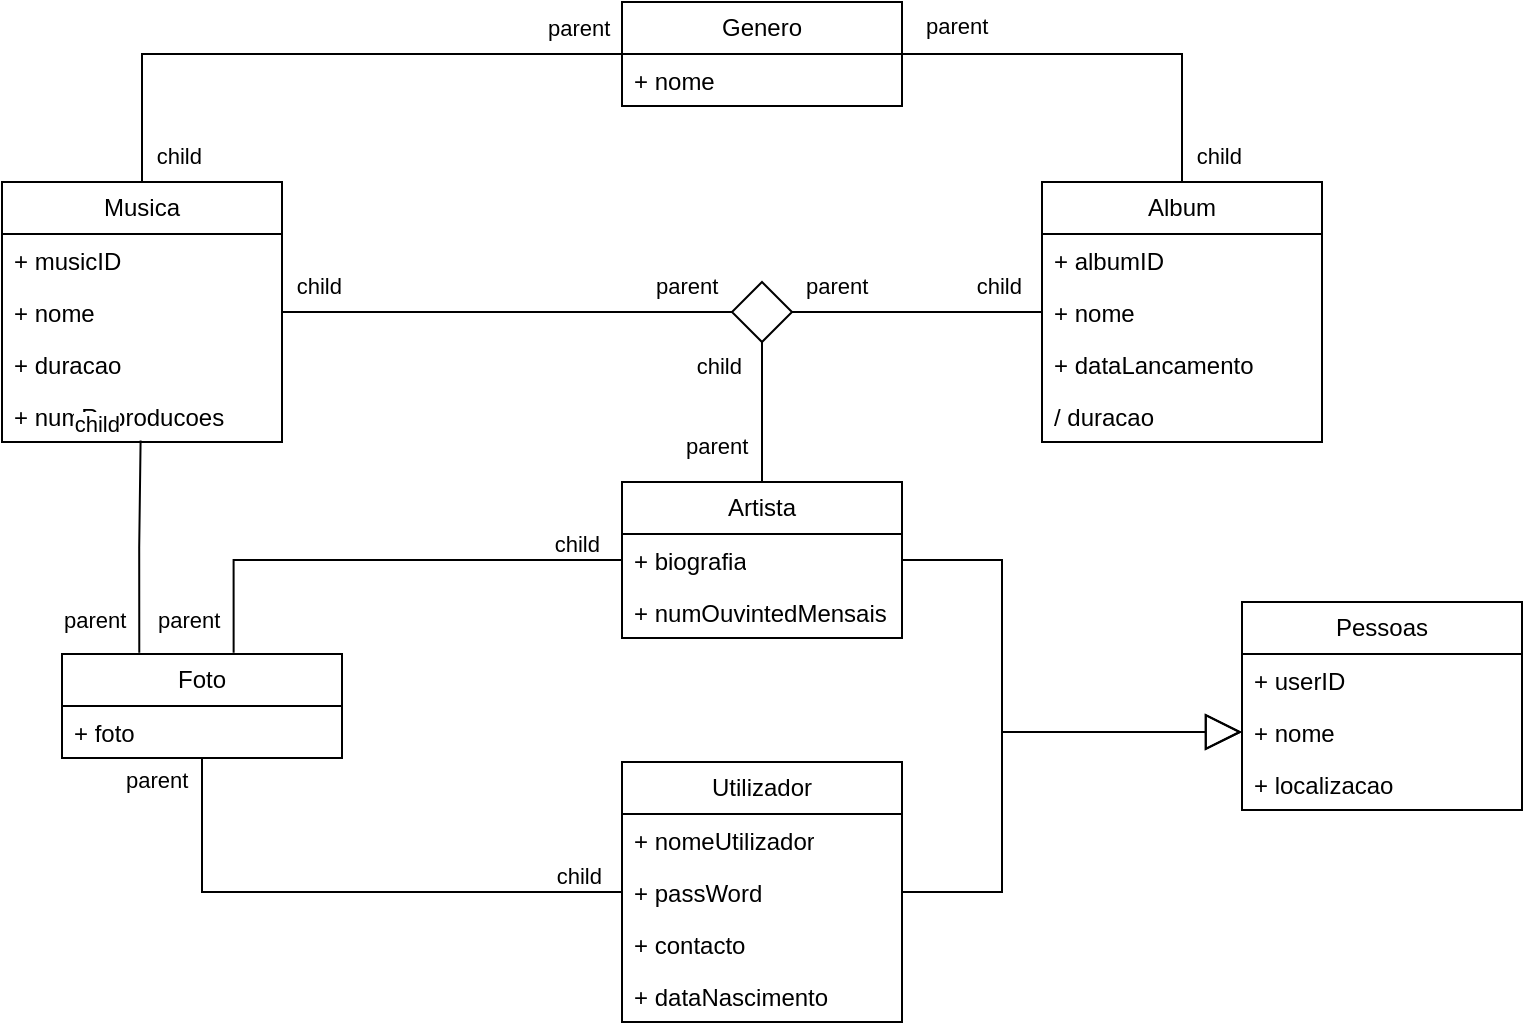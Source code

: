 <mxfile version="24.7.17">
  <diagram name="Page-1" id="JNxZQq6QSESMFC3WA3kJ">
    <mxGraphModel dx="1515" dy="440" grid="1" gridSize="10" guides="1" tooltips="1" connect="1" arrows="1" fold="1" page="1" pageScale="1" pageWidth="850" pageHeight="1100" math="0" shadow="0">
      <root>
        <mxCell id="0" />
        <mxCell id="1" parent="0" />
        <mxCell id="OnMlO-O9Yx9e1WYlPsAH-1" value="Pessoas" style="swimlane;fontStyle=0;childLayout=stackLayout;horizontal=1;startSize=26;fillColor=none;horizontalStack=0;resizeParent=1;resizeParentMax=0;resizeLast=0;collapsible=1;marginBottom=0;whiteSpace=wrap;html=1;" vertex="1" parent="1">
          <mxGeometry x="220" y="380" width="140" height="104" as="geometry">
            <mxRectangle x="80" y="80" width="90" height="30" as="alternateBounds" />
          </mxGeometry>
        </mxCell>
        <mxCell id="OnMlO-O9Yx9e1WYlPsAH-2" value="+ userID" style="text;strokeColor=none;fillColor=none;align=left;verticalAlign=top;spacingLeft=4;spacingRight=4;overflow=hidden;rotatable=0;points=[[0,0.5],[1,0.5]];portConstraint=eastwest;whiteSpace=wrap;html=1;" vertex="1" parent="OnMlO-O9Yx9e1WYlPsAH-1">
          <mxGeometry y="26" width="140" height="26" as="geometry" />
        </mxCell>
        <mxCell id="OnMlO-O9Yx9e1WYlPsAH-3" value="+ nome" style="text;strokeColor=none;fillColor=none;align=left;verticalAlign=top;spacingLeft=4;spacingRight=4;overflow=hidden;rotatable=0;points=[[0,0.5],[1,0.5]];portConstraint=eastwest;whiteSpace=wrap;html=1;" vertex="1" parent="OnMlO-O9Yx9e1WYlPsAH-1">
          <mxGeometry y="52" width="140" height="26" as="geometry" />
        </mxCell>
        <mxCell id="OnMlO-O9Yx9e1WYlPsAH-4" value="+ localizacao" style="text;strokeColor=none;fillColor=none;align=left;verticalAlign=top;spacingLeft=4;spacingRight=4;overflow=hidden;rotatable=0;points=[[0,0.5],[1,0.5]];portConstraint=eastwest;whiteSpace=wrap;html=1;" vertex="1" parent="OnMlO-O9Yx9e1WYlPsAH-1">
          <mxGeometry y="78" width="140" height="26" as="geometry" />
        </mxCell>
        <mxCell id="OnMlO-O9Yx9e1WYlPsAH-7" value="Artista" style="swimlane;fontStyle=0;childLayout=stackLayout;horizontal=1;startSize=26;fillColor=none;horizontalStack=0;resizeParent=1;resizeParentMax=0;resizeLast=0;collapsible=1;marginBottom=0;whiteSpace=wrap;html=1;" vertex="1" parent="1">
          <mxGeometry x="-90" y="320" width="140" height="78" as="geometry" />
        </mxCell>
        <mxCell id="OnMlO-O9Yx9e1WYlPsAH-8" value="+ biografia" style="text;strokeColor=none;fillColor=none;align=left;verticalAlign=top;spacingLeft=4;spacingRight=4;overflow=hidden;rotatable=0;points=[[0,0.5],[1,0.5]];portConstraint=eastwest;whiteSpace=wrap;html=1;" vertex="1" parent="OnMlO-O9Yx9e1WYlPsAH-7">
          <mxGeometry y="26" width="140" height="26" as="geometry" />
        </mxCell>
        <mxCell id="OnMlO-O9Yx9e1WYlPsAH-9" value="+ numOuvintedMensais" style="text;strokeColor=none;fillColor=none;align=left;verticalAlign=top;spacingLeft=4;spacingRight=4;overflow=hidden;rotatable=0;points=[[0,0.5],[1,0.5]];portConstraint=eastwest;whiteSpace=wrap;html=1;" vertex="1" parent="OnMlO-O9Yx9e1WYlPsAH-7">
          <mxGeometry y="52" width="140" height="26" as="geometry" />
        </mxCell>
        <mxCell id="OnMlO-O9Yx9e1WYlPsAH-11" value="Utilizador" style="swimlane;fontStyle=0;childLayout=stackLayout;horizontal=1;startSize=26;fillColor=none;horizontalStack=0;resizeParent=1;resizeParentMax=0;resizeLast=0;collapsible=1;marginBottom=0;whiteSpace=wrap;html=1;" vertex="1" parent="1">
          <mxGeometry x="-90" y="460" width="140" height="130" as="geometry" />
        </mxCell>
        <mxCell id="OnMlO-O9Yx9e1WYlPsAH-12" value="+ nomeUtilizador" style="text;strokeColor=none;fillColor=none;align=left;verticalAlign=top;spacingLeft=4;spacingRight=4;overflow=hidden;rotatable=0;points=[[0,0.5],[1,0.5]];portConstraint=eastwest;whiteSpace=wrap;html=1;" vertex="1" parent="OnMlO-O9Yx9e1WYlPsAH-11">
          <mxGeometry y="26" width="140" height="26" as="geometry" />
        </mxCell>
        <mxCell id="OnMlO-O9Yx9e1WYlPsAH-13" value="+ passWord" style="text;strokeColor=none;fillColor=none;align=left;verticalAlign=top;spacingLeft=4;spacingRight=4;overflow=hidden;rotatable=0;points=[[0,0.5],[1,0.5]];portConstraint=eastwest;whiteSpace=wrap;html=1;" vertex="1" parent="OnMlO-O9Yx9e1WYlPsAH-11">
          <mxGeometry y="52" width="140" height="26" as="geometry" />
        </mxCell>
        <mxCell id="OnMlO-O9Yx9e1WYlPsAH-14" value="+ contacto" style="text;strokeColor=none;fillColor=none;align=left;verticalAlign=top;spacingLeft=4;spacingRight=4;overflow=hidden;rotatable=0;points=[[0,0.5],[1,0.5]];portConstraint=eastwest;whiteSpace=wrap;html=1;" vertex="1" parent="OnMlO-O9Yx9e1WYlPsAH-11">
          <mxGeometry y="78" width="140" height="26" as="geometry" />
        </mxCell>
        <mxCell id="OnMlO-O9Yx9e1WYlPsAH-15" value="+ dataNascimento" style="text;strokeColor=none;fillColor=none;align=left;verticalAlign=top;spacingLeft=4;spacingRight=4;overflow=hidden;rotatable=0;points=[[0,0.5],[1,0.5]];portConstraint=eastwest;whiteSpace=wrap;html=1;" vertex="1" parent="OnMlO-O9Yx9e1WYlPsAH-11">
          <mxGeometry y="104" width="140" height="26" as="geometry" />
        </mxCell>
        <mxCell id="OnMlO-O9Yx9e1WYlPsAH-23" value="" style="endArrow=block;endSize=16;endFill=0;html=1;rounded=0;entryX=0;entryY=0.5;entryDx=0;entryDy=0;exitX=1;exitY=0.5;exitDx=0;exitDy=0;" edge="1" parent="1" source="OnMlO-O9Yx9e1WYlPsAH-8" target="OnMlO-O9Yx9e1WYlPsAH-3">
          <mxGeometry width="160" relative="1" as="geometry">
            <mxPoint x="60" y="580" as="sourcePoint" />
            <mxPoint x="220" y="580" as="targetPoint" />
            <Array as="points">
              <mxPoint x="100" y="359" />
              <mxPoint x="100" y="445" />
            </Array>
          </mxGeometry>
        </mxCell>
        <mxCell id="OnMlO-O9Yx9e1WYlPsAH-24" value="" style="endArrow=block;endSize=16;endFill=0;html=1;rounded=0;exitX=1;exitY=0.5;exitDx=0;exitDy=0;entryX=0;entryY=0.5;entryDx=0;entryDy=0;" edge="1" parent="1" source="OnMlO-O9Yx9e1WYlPsAH-13" target="OnMlO-O9Yx9e1WYlPsAH-3">
          <mxGeometry width="160" relative="1" as="geometry">
            <mxPoint x="60" y="369" as="sourcePoint" />
            <mxPoint x="160" y="610" as="targetPoint" />
            <Array as="points">
              <mxPoint x="100" y="525" />
              <mxPoint x="100" y="445" />
            </Array>
          </mxGeometry>
        </mxCell>
        <mxCell id="OnMlO-O9Yx9e1WYlPsAH-25" value="Foto" style="swimlane;fontStyle=0;childLayout=stackLayout;horizontal=1;startSize=26;fillColor=none;horizontalStack=0;resizeParent=1;resizeParentMax=0;resizeLast=0;collapsible=1;marginBottom=0;whiteSpace=wrap;html=1;" vertex="1" parent="1">
          <mxGeometry x="-370" y="406" width="140" height="52" as="geometry" />
        </mxCell>
        <mxCell id="OnMlO-O9Yx9e1WYlPsAH-26" value="+ foto" style="text;strokeColor=none;fillColor=none;align=left;verticalAlign=top;spacingLeft=4;spacingRight=4;overflow=hidden;rotatable=0;points=[[0,0.5],[1,0.5]];portConstraint=eastwest;whiteSpace=wrap;html=1;" vertex="1" parent="OnMlO-O9Yx9e1WYlPsAH-25">
          <mxGeometry y="26" width="140" height="26" as="geometry" />
        </mxCell>
        <mxCell id="OnMlO-O9Yx9e1WYlPsAH-33" value="" style="endArrow=none;html=1;edgeStyle=orthogonalEdgeStyle;rounded=0;entryX=0;entryY=0.5;entryDx=0;entryDy=0;exitX=0.613;exitY=-0.012;exitDx=0;exitDy=0;exitPerimeter=0;" edge="1" parent="1" source="OnMlO-O9Yx9e1WYlPsAH-25" target="OnMlO-O9Yx9e1WYlPsAH-8">
          <mxGeometry relative="1" as="geometry">
            <mxPoint x="-290" y="380" as="sourcePoint" />
            <mxPoint x="-130" y="358.76" as="targetPoint" />
          </mxGeometry>
        </mxCell>
        <mxCell id="OnMlO-O9Yx9e1WYlPsAH-34" value="parent" style="edgeLabel;resizable=0;html=1;align=left;verticalAlign=bottom;" connectable="0" vertex="1" parent="OnMlO-O9Yx9e1WYlPsAH-33">
          <mxGeometry x="-1" relative="1" as="geometry">
            <mxPoint x="-40" y="-8" as="offset" />
          </mxGeometry>
        </mxCell>
        <mxCell id="OnMlO-O9Yx9e1WYlPsAH-35" value="child" style="edgeLabel;resizable=0;html=1;align=right;verticalAlign=bottom;" connectable="0" vertex="1" parent="OnMlO-O9Yx9e1WYlPsAH-33">
          <mxGeometry x="1" relative="1" as="geometry">
            <mxPoint x="-10" as="offset" />
          </mxGeometry>
        </mxCell>
        <mxCell id="OnMlO-O9Yx9e1WYlPsAH-36" value="" style="endArrow=none;html=1;edgeStyle=orthogonalEdgeStyle;rounded=0;entryX=0;entryY=0.5;entryDx=0;entryDy=0;exitX=0.5;exitY=1;exitDx=0;exitDy=0;" edge="1" parent="1" source="OnMlO-O9Yx9e1WYlPsAH-25" target="OnMlO-O9Yx9e1WYlPsAH-13">
          <mxGeometry relative="1" as="geometry">
            <mxPoint x="-310" y="539" as="sourcePoint" />
            <mxPoint x="-130" y="500" as="targetPoint" />
          </mxGeometry>
        </mxCell>
        <mxCell id="OnMlO-O9Yx9e1WYlPsAH-37" value="parent" style="edgeLabel;resizable=0;html=1;align=left;verticalAlign=bottom;" connectable="0" vertex="1" parent="OnMlO-O9Yx9e1WYlPsAH-36">
          <mxGeometry x="-1" relative="1" as="geometry">
            <mxPoint x="-40" y="19" as="offset" />
          </mxGeometry>
        </mxCell>
        <mxCell id="OnMlO-O9Yx9e1WYlPsAH-38" value="child" style="edgeLabel;resizable=0;html=1;align=right;verticalAlign=bottom;" connectable="0" vertex="1" parent="OnMlO-O9Yx9e1WYlPsAH-36">
          <mxGeometry x="1" relative="1" as="geometry">
            <mxPoint x="-10" as="offset" />
          </mxGeometry>
        </mxCell>
        <mxCell id="OnMlO-O9Yx9e1WYlPsAH-43" value="" style="rhombus;whiteSpace=wrap;html=1;" vertex="1" parent="1">
          <mxGeometry x="-35" y="220" width="30" height="30" as="geometry" />
        </mxCell>
        <mxCell id="OnMlO-O9Yx9e1WYlPsAH-45" value="" style="endArrow=none;html=1;edgeStyle=orthogonalEdgeStyle;rounded=0;exitX=0.5;exitY=0;exitDx=0;exitDy=0;entryX=0.5;entryY=1;entryDx=0;entryDy=0;" edge="1" parent="1" source="OnMlO-O9Yx9e1WYlPsAH-7" target="OnMlO-O9Yx9e1WYlPsAH-43">
          <mxGeometry relative="1" as="geometry">
            <mxPoint x="-100" y="260" as="sourcePoint" />
            <mxPoint x="60" y="260" as="targetPoint" />
          </mxGeometry>
        </mxCell>
        <mxCell id="OnMlO-O9Yx9e1WYlPsAH-46" value="parent" style="edgeLabel;resizable=0;html=1;align=left;verticalAlign=bottom;" connectable="0" vertex="1" parent="OnMlO-O9Yx9e1WYlPsAH-45">
          <mxGeometry x="-1" relative="1" as="geometry">
            <mxPoint x="-40" y="-10" as="offset" />
          </mxGeometry>
        </mxCell>
        <mxCell id="OnMlO-O9Yx9e1WYlPsAH-47" value="child" style="edgeLabel;resizable=0;html=1;align=right;verticalAlign=bottom;" connectable="0" vertex="1" parent="OnMlO-O9Yx9e1WYlPsAH-45">
          <mxGeometry x="1" relative="1" as="geometry">
            <mxPoint x="-10" y="20" as="offset" />
          </mxGeometry>
        </mxCell>
        <mxCell id="OnMlO-O9Yx9e1WYlPsAH-48" value="Musica" style="swimlane;fontStyle=0;childLayout=stackLayout;horizontal=1;startSize=26;fillColor=none;horizontalStack=0;resizeParent=1;resizeParentMax=0;resizeLast=0;collapsible=1;marginBottom=0;whiteSpace=wrap;html=1;" vertex="1" parent="1">
          <mxGeometry x="-400" y="170" width="140" height="130" as="geometry" />
        </mxCell>
        <mxCell id="OnMlO-O9Yx9e1WYlPsAH-49" value="+ musicID" style="text;strokeColor=none;fillColor=none;align=left;verticalAlign=top;spacingLeft=4;spacingRight=4;overflow=hidden;rotatable=0;points=[[0,0.5],[1,0.5]];portConstraint=eastwest;whiteSpace=wrap;html=1;" vertex="1" parent="OnMlO-O9Yx9e1WYlPsAH-48">
          <mxGeometry y="26" width="140" height="26" as="geometry" />
        </mxCell>
        <mxCell id="OnMlO-O9Yx9e1WYlPsAH-50" value="+ nome" style="text;strokeColor=none;fillColor=none;align=left;verticalAlign=top;spacingLeft=4;spacingRight=4;overflow=hidden;rotatable=0;points=[[0,0.5],[1,0.5]];portConstraint=eastwest;whiteSpace=wrap;html=1;" vertex="1" parent="OnMlO-O9Yx9e1WYlPsAH-48">
          <mxGeometry y="52" width="140" height="26" as="geometry" />
        </mxCell>
        <mxCell id="OnMlO-O9Yx9e1WYlPsAH-51" value="+ duracao" style="text;strokeColor=none;fillColor=none;align=left;verticalAlign=top;spacingLeft=4;spacingRight=4;overflow=hidden;rotatable=0;points=[[0,0.5],[1,0.5]];portConstraint=eastwest;whiteSpace=wrap;html=1;" vertex="1" parent="OnMlO-O9Yx9e1WYlPsAH-48">
          <mxGeometry y="78" width="140" height="26" as="geometry" />
        </mxCell>
        <mxCell id="OnMlO-O9Yx9e1WYlPsAH-56" value="+ numReproducoes" style="text;strokeColor=none;fillColor=none;align=left;verticalAlign=top;spacingLeft=4;spacingRight=4;overflow=hidden;rotatable=0;points=[[0,0.5],[1,0.5]];portConstraint=eastwest;whiteSpace=wrap;html=1;" vertex="1" parent="OnMlO-O9Yx9e1WYlPsAH-48">
          <mxGeometry y="104" width="140" height="26" as="geometry" />
        </mxCell>
        <mxCell id="OnMlO-O9Yx9e1WYlPsAH-52" value="Album" style="swimlane;fontStyle=0;childLayout=stackLayout;horizontal=1;startSize=26;fillColor=none;horizontalStack=0;resizeParent=1;resizeParentMax=0;resizeLast=0;collapsible=1;marginBottom=0;whiteSpace=wrap;html=1;" vertex="1" parent="1">
          <mxGeometry x="120" y="170" width="140" height="130" as="geometry" />
        </mxCell>
        <mxCell id="OnMlO-O9Yx9e1WYlPsAH-53" value="+ albumID" style="text;strokeColor=none;fillColor=none;align=left;verticalAlign=top;spacingLeft=4;spacingRight=4;overflow=hidden;rotatable=0;points=[[0,0.5],[1,0.5]];portConstraint=eastwest;whiteSpace=wrap;html=1;" vertex="1" parent="OnMlO-O9Yx9e1WYlPsAH-52">
          <mxGeometry y="26" width="140" height="26" as="geometry" />
        </mxCell>
        <mxCell id="OnMlO-O9Yx9e1WYlPsAH-54" value="+ nome" style="text;strokeColor=none;fillColor=none;align=left;verticalAlign=top;spacingLeft=4;spacingRight=4;overflow=hidden;rotatable=0;points=[[0,0.5],[1,0.5]];portConstraint=eastwest;whiteSpace=wrap;html=1;" vertex="1" parent="OnMlO-O9Yx9e1WYlPsAH-52">
          <mxGeometry y="52" width="140" height="26" as="geometry" />
        </mxCell>
        <mxCell id="OnMlO-O9Yx9e1WYlPsAH-55" value="+ dataLancamento" style="text;strokeColor=none;fillColor=none;align=left;verticalAlign=top;spacingLeft=4;spacingRight=4;overflow=hidden;rotatable=0;points=[[0,0.5],[1,0.5]];portConstraint=eastwest;whiteSpace=wrap;html=1;" vertex="1" parent="OnMlO-O9Yx9e1WYlPsAH-52">
          <mxGeometry y="78" width="140" height="26" as="geometry" />
        </mxCell>
        <mxCell id="OnMlO-O9Yx9e1WYlPsAH-57" value="/ duracao" style="text;strokeColor=none;fillColor=none;align=left;verticalAlign=top;spacingLeft=4;spacingRight=4;overflow=hidden;rotatable=0;points=[[0,0.5],[1,0.5]];portConstraint=eastwest;whiteSpace=wrap;html=1;" vertex="1" parent="OnMlO-O9Yx9e1WYlPsAH-52">
          <mxGeometry y="104" width="140" height="26" as="geometry" />
        </mxCell>
        <mxCell id="OnMlO-O9Yx9e1WYlPsAH-59" value="" style="endArrow=none;html=1;edgeStyle=orthogonalEdgeStyle;rounded=0;exitX=0;exitY=0.5;exitDx=0;exitDy=0;entryX=1;entryY=0.5;entryDx=0;entryDy=0;" edge="1" parent="1" source="OnMlO-O9Yx9e1WYlPsAH-43" target="OnMlO-O9Yx9e1WYlPsAH-50">
          <mxGeometry relative="1" as="geometry">
            <mxPoint x="-10" y="330" as="sourcePoint" />
            <mxPoint x="-10" y="240" as="targetPoint" />
          </mxGeometry>
        </mxCell>
        <mxCell id="OnMlO-O9Yx9e1WYlPsAH-60" value="parent" style="edgeLabel;resizable=0;html=1;align=left;verticalAlign=bottom;" connectable="0" vertex="1" parent="OnMlO-O9Yx9e1WYlPsAH-59">
          <mxGeometry x="-1" relative="1" as="geometry">
            <mxPoint x="-40" y="-5" as="offset" />
          </mxGeometry>
        </mxCell>
        <mxCell id="OnMlO-O9Yx9e1WYlPsAH-61" value="child" style="edgeLabel;resizable=0;html=1;align=right;verticalAlign=bottom;" connectable="0" vertex="1" parent="OnMlO-O9Yx9e1WYlPsAH-59">
          <mxGeometry x="1" relative="1" as="geometry">
            <mxPoint x="30" y="-5" as="offset" />
          </mxGeometry>
        </mxCell>
        <mxCell id="OnMlO-O9Yx9e1WYlPsAH-62" value="" style="endArrow=none;html=1;edgeStyle=orthogonalEdgeStyle;rounded=0;exitX=1;exitY=0.5;exitDx=0;exitDy=0;entryX=0;entryY=0.5;entryDx=0;entryDy=0;" edge="1" parent="1" source="OnMlO-O9Yx9e1WYlPsAH-43" target="OnMlO-O9Yx9e1WYlPsAH-54">
          <mxGeometry relative="1" as="geometry">
            <mxPoint x="-25" y="225" as="sourcePoint" />
            <mxPoint x="-170" y="225" as="targetPoint" />
          </mxGeometry>
        </mxCell>
        <mxCell id="OnMlO-O9Yx9e1WYlPsAH-63" value="parent" style="edgeLabel;resizable=0;html=1;align=left;verticalAlign=bottom;" connectable="0" vertex="1" parent="OnMlO-O9Yx9e1WYlPsAH-62">
          <mxGeometry x="-1" relative="1" as="geometry">
            <mxPoint x="5" y="-5" as="offset" />
          </mxGeometry>
        </mxCell>
        <mxCell id="OnMlO-O9Yx9e1WYlPsAH-64" value="child" style="edgeLabel;resizable=0;html=1;align=right;verticalAlign=bottom;" connectable="0" vertex="1" parent="OnMlO-O9Yx9e1WYlPsAH-62">
          <mxGeometry x="1" relative="1" as="geometry">
            <mxPoint x="-10" y="-5" as="offset" />
          </mxGeometry>
        </mxCell>
        <mxCell id="OnMlO-O9Yx9e1WYlPsAH-65" value="Genero" style="swimlane;fontStyle=0;childLayout=stackLayout;horizontal=1;startSize=26;fillColor=none;horizontalStack=0;resizeParent=1;resizeParentMax=0;resizeLast=0;collapsible=1;marginBottom=0;whiteSpace=wrap;html=1;" vertex="1" parent="1">
          <mxGeometry x="-90" y="80" width="140" height="52" as="geometry" />
        </mxCell>
        <mxCell id="OnMlO-O9Yx9e1WYlPsAH-66" value="+ nome" style="text;strokeColor=none;fillColor=none;align=left;verticalAlign=top;spacingLeft=4;spacingRight=4;overflow=hidden;rotatable=0;points=[[0,0.5],[1,0.5]];portConstraint=eastwest;whiteSpace=wrap;html=1;" vertex="1" parent="OnMlO-O9Yx9e1WYlPsAH-65">
          <mxGeometry y="26" width="140" height="26" as="geometry" />
        </mxCell>
        <mxCell id="OnMlO-O9Yx9e1WYlPsAH-69" value="" style="endArrow=none;html=1;edgeStyle=orthogonalEdgeStyle;rounded=0;entryX=0.5;entryY=0;entryDx=0;entryDy=0;exitX=0;exitY=0.5;exitDx=0;exitDy=0;" edge="1" parent="1" source="OnMlO-O9Yx9e1WYlPsAH-65" target="OnMlO-O9Yx9e1WYlPsAH-48">
          <mxGeometry relative="1" as="geometry">
            <mxPoint x="-100" y="60" as="sourcePoint" />
            <mxPoint x="-160" y="235" as="targetPoint" />
          </mxGeometry>
        </mxCell>
        <mxCell id="OnMlO-O9Yx9e1WYlPsAH-70" value="parent" style="edgeLabel;resizable=0;html=1;align=left;verticalAlign=bottom;" connectable="0" vertex="1" parent="OnMlO-O9Yx9e1WYlPsAH-69">
          <mxGeometry x="-1" relative="1" as="geometry">
            <mxPoint x="-39" y="-5" as="offset" />
          </mxGeometry>
        </mxCell>
        <mxCell id="OnMlO-O9Yx9e1WYlPsAH-71" value="child" style="edgeLabel;resizable=0;html=1;align=right;verticalAlign=bottom;" connectable="0" vertex="1" parent="OnMlO-O9Yx9e1WYlPsAH-69">
          <mxGeometry x="1" relative="1" as="geometry">
            <mxPoint x="30" y="-5" as="offset" />
          </mxGeometry>
        </mxCell>
        <mxCell id="OnMlO-O9Yx9e1WYlPsAH-72" value="" style="endArrow=none;html=1;edgeStyle=orthogonalEdgeStyle;rounded=0;entryX=0.5;entryY=0;entryDx=0;entryDy=0;exitX=1;exitY=0.5;exitDx=0;exitDy=0;" edge="1" parent="1" source="OnMlO-O9Yx9e1WYlPsAH-65" target="OnMlO-O9Yx9e1WYlPsAH-52">
          <mxGeometry relative="1" as="geometry">
            <mxPoint x="100" y="90" as="sourcePoint" />
            <mxPoint x="-240" y="160" as="targetPoint" />
          </mxGeometry>
        </mxCell>
        <mxCell id="OnMlO-O9Yx9e1WYlPsAH-73" value="parent" style="edgeLabel;resizable=0;html=1;align=left;verticalAlign=bottom;" connectable="0" vertex="1" parent="OnMlO-O9Yx9e1WYlPsAH-72">
          <mxGeometry x="-1" relative="1" as="geometry">
            <mxPoint x="10" y="-6" as="offset" />
          </mxGeometry>
        </mxCell>
        <mxCell id="OnMlO-O9Yx9e1WYlPsAH-74" value="child" style="edgeLabel;resizable=0;html=1;align=right;verticalAlign=bottom;" connectable="0" vertex="1" parent="OnMlO-O9Yx9e1WYlPsAH-72">
          <mxGeometry x="1" relative="1" as="geometry">
            <mxPoint x="30" y="-5" as="offset" />
          </mxGeometry>
        </mxCell>
        <mxCell id="OnMlO-O9Yx9e1WYlPsAH-75" value="" style="endArrow=none;html=1;edgeStyle=orthogonalEdgeStyle;rounded=0;entryX=0.495;entryY=0.97;entryDx=0;entryDy=0;exitX=0.276;exitY=-0.012;exitDx=0;exitDy=0;exitPerimeter=0;entryPerimeter=0;" edge="1" parent="1" source="OnMlO-O9Yx9e1WYlPsAH-25" target="OnMlO-O9Yx9e1WYlPsAH-56">
          <mxGeometry relative="1" as="geometry">
            <mxPoint x="-400" y="339" as="sourcePoint" />
            <mxPoint x="-174" y="290" as="targetPoint" />
          </mxGeometry>
        </mxCell>
        <mxCell id="OnMlO-O9Yx9e1WYlPsAH-76" value="parent" style="edgeLabel;resizable=0;html=1;align=left;verticalAlign=bottom;" connectable="0" vertex="1" parent="OnMlO-O9Yx9e1WYlPsAH-75">
          <mxGeometry x="-1" relative="1" as="geometry">
            <mxPoint x="-40" y="-8" as="offset" />
          </mxGeometry>
        </mxCell>
        <mxCell id="OnMlO-O9Yx9e1WYlPsAH-77" value="child" style="edgeLabel;resizable=0;html=1;align=right;verticalAlign=bottom;" connectable="0" vertex="1" parent="OnMlO-O9Yx9e1WYlPsAH-75">
          <mxGeometry x="1" relative="1" as="geometry">
            <mxPoint x="-10" as="offset" />
          </mxGeometry>
        </mxCell>
      </root>
    </mxGraphModel>
  </diagram>
</mxfile>
